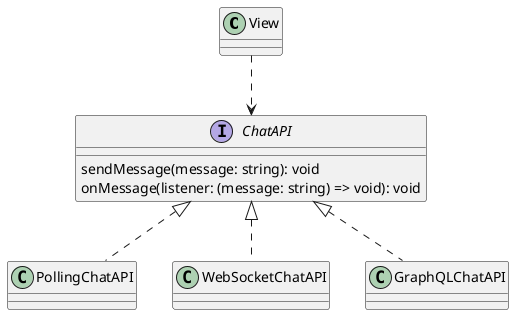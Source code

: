 @startuml

View ..> ChatAPI
ChatAPI <|.. PollingChatAPI
ChatAPI <|.. WebSocketChatAPI
ChatAPI <|.. GraphQLChatAPI

interface ChatAPI {
  sendMessage(message: string): void
  onMessage(listener: (message: string) => void): void
}

@enduml
